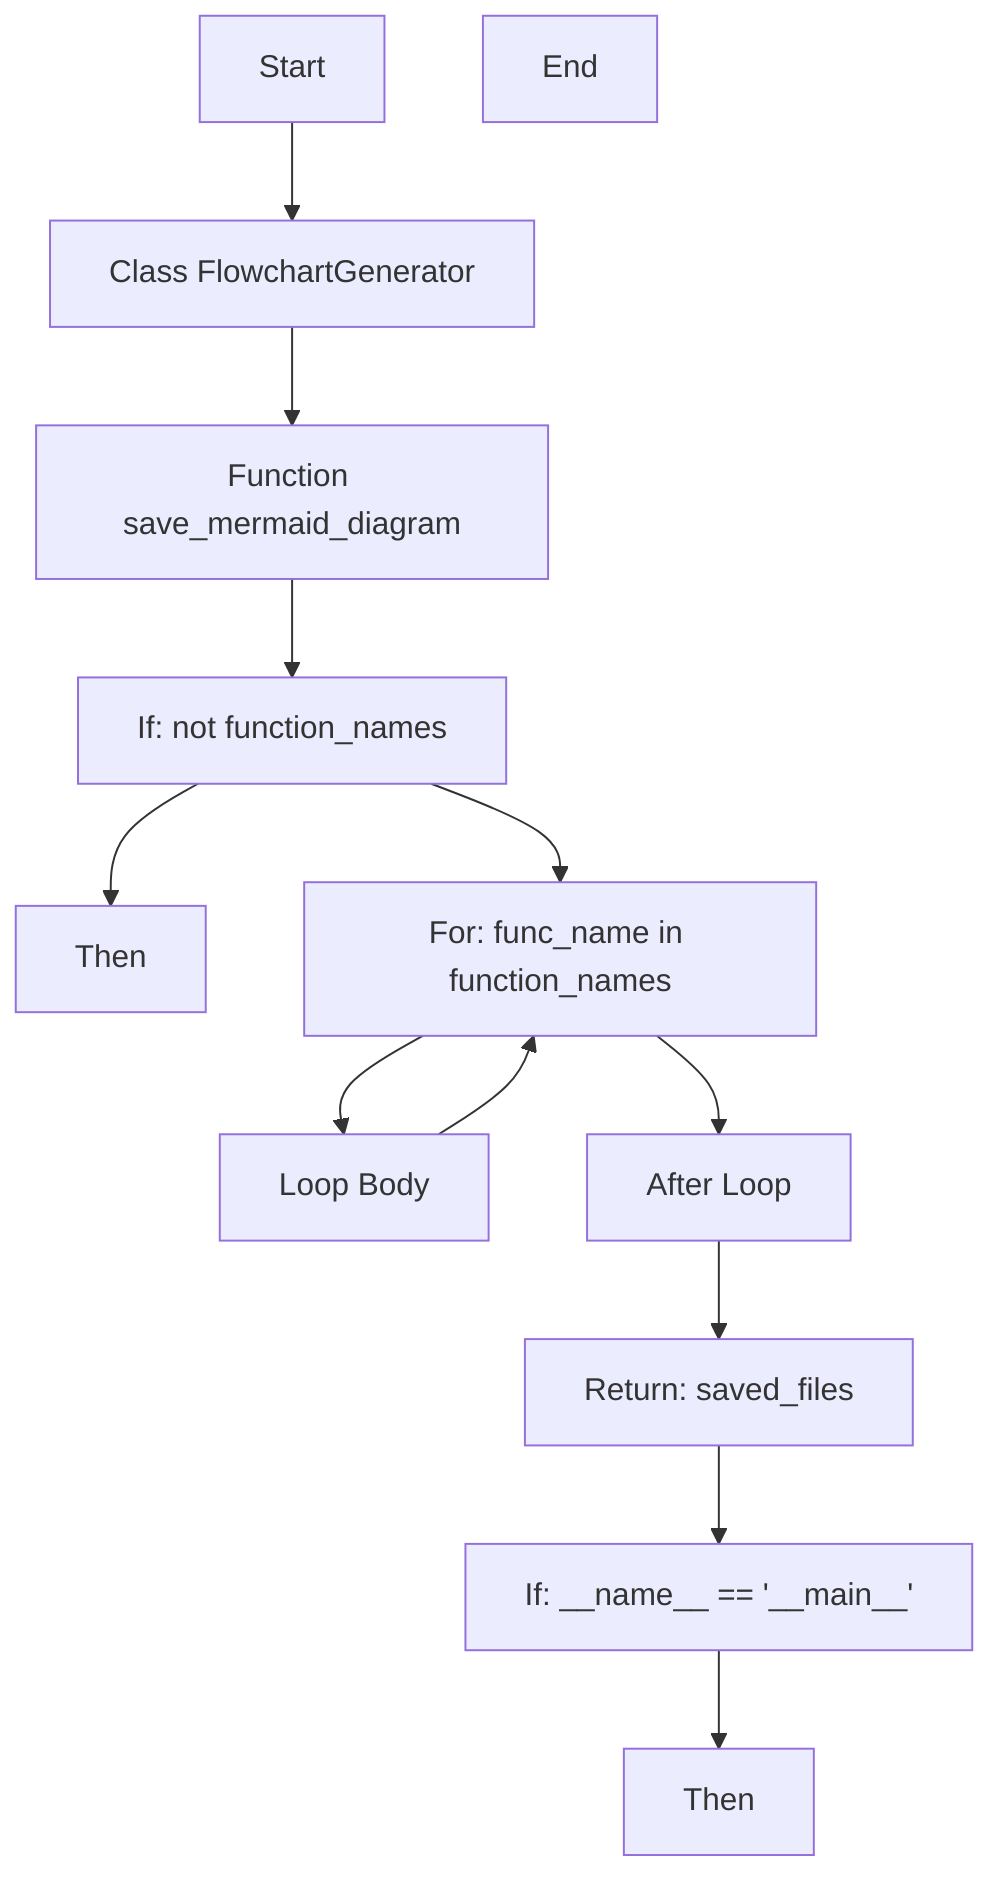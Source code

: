flowchart TD
Start["Start"]
node1["Class FlowchartGenerator"]
Start --> node1
node2["Function save_mermaid_diagram"]
node1 --> node2
node3["If: not function_names"]
node2 --> node3
node4["Then"]
node3 --> node4
node5["For: func_name in function_names"]
node3 --> node5
node6["Loop Body"]
node5 --> node6
node7["After Loop"]
node6 --> node5
node5 --> node7
node8["Return: saved_files"]
node7 --> node8
node9["If: __name__ == '__main__'"]
node8 --> node9
node10["Then"]
node9 --> node10
End["End"]